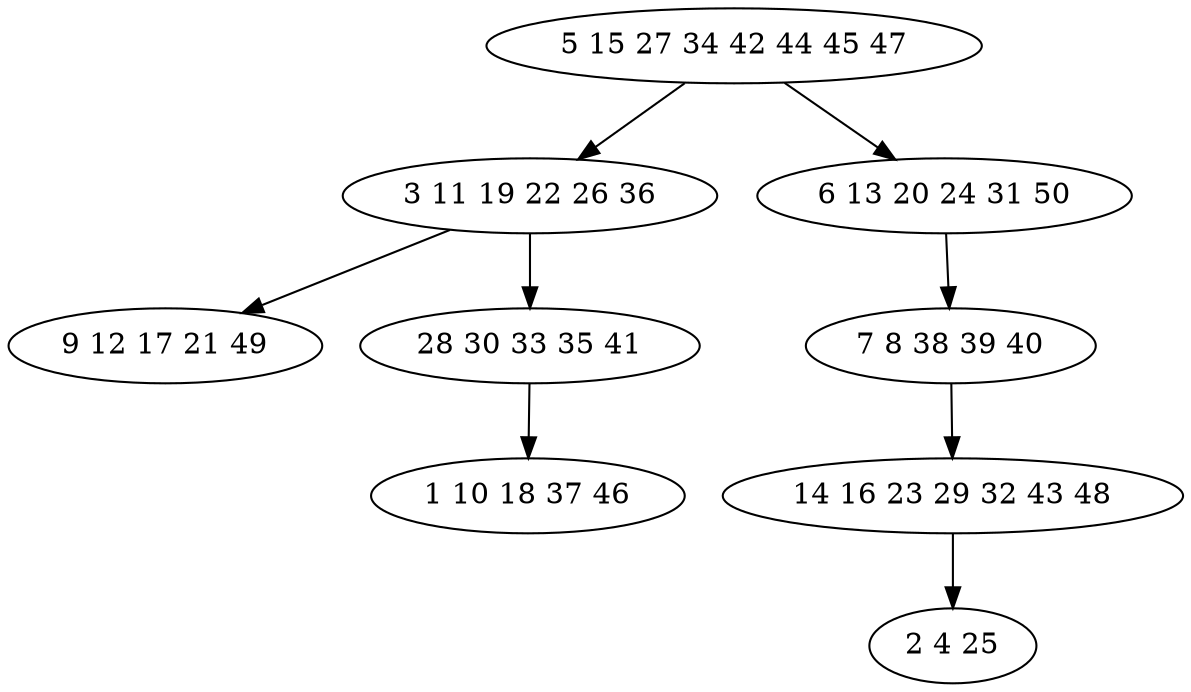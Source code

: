 digraph true_tree {
	"0" -> "1"
	"1" -> "2"
	"1" -> "3"
	"0" -> "4"
	"3" -> "5"
	"4" -> "6"
	"6" -> "7"
	"7" -> "8"
	"0" [label="5 15 27 34 42 44 45 47"];
	"1" [label="3 11 19 22 26 36"];
	"2" [label="9 12 17 21 49"];
	"3" [label="28 30 33 35 41"];
	"4" [label="6 13 20 24 31 50"];
	"5" [label="1 10 18 37 46"];
	"6" [label="7 8 38 39 40"];
	"7" [label="14 16 23 29 32 43 48"];
	"8" [label="2 4 25"];
}
